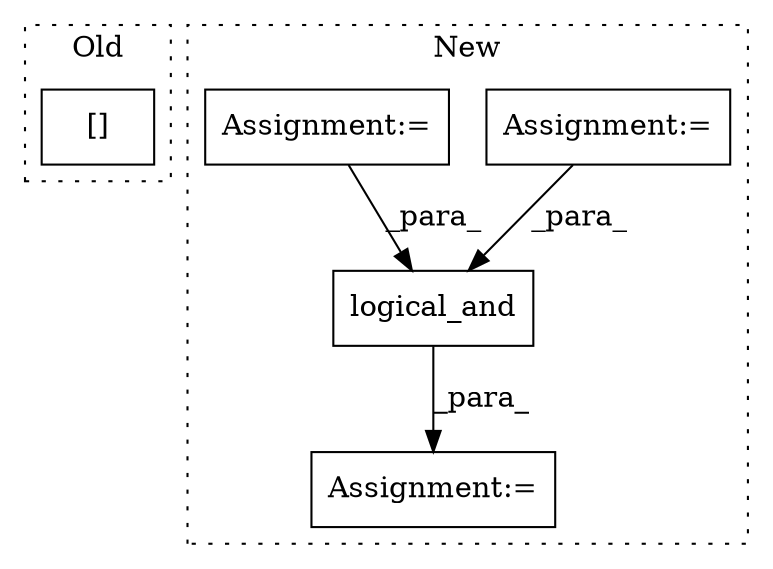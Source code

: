 digraph G {
subgraph cluster0 {
1 [label="[]" a="2" s="959,962" l="2,1" shape="box"];
label = "Old";
style="dotted";
}
subgraph cluster1 {
2 [label="logical_and" a="32" s="1198,1251" l="12,1" shape="box"];
3 [label="Assignment:=" a="7" s="1010" l="1" shape="box"];
4 [label="Assignment:=" a="7" s="1140" l="1" shape="box"];
5 [label="Assignment:=" a="7" s="1191" l="1" shape="box"];
label = "New";
style="dotted";
}
2 -> 5 [label="_para_"];
3 -> 2 [label="_para_"];
4 -> 2 [label="_para_"];
}